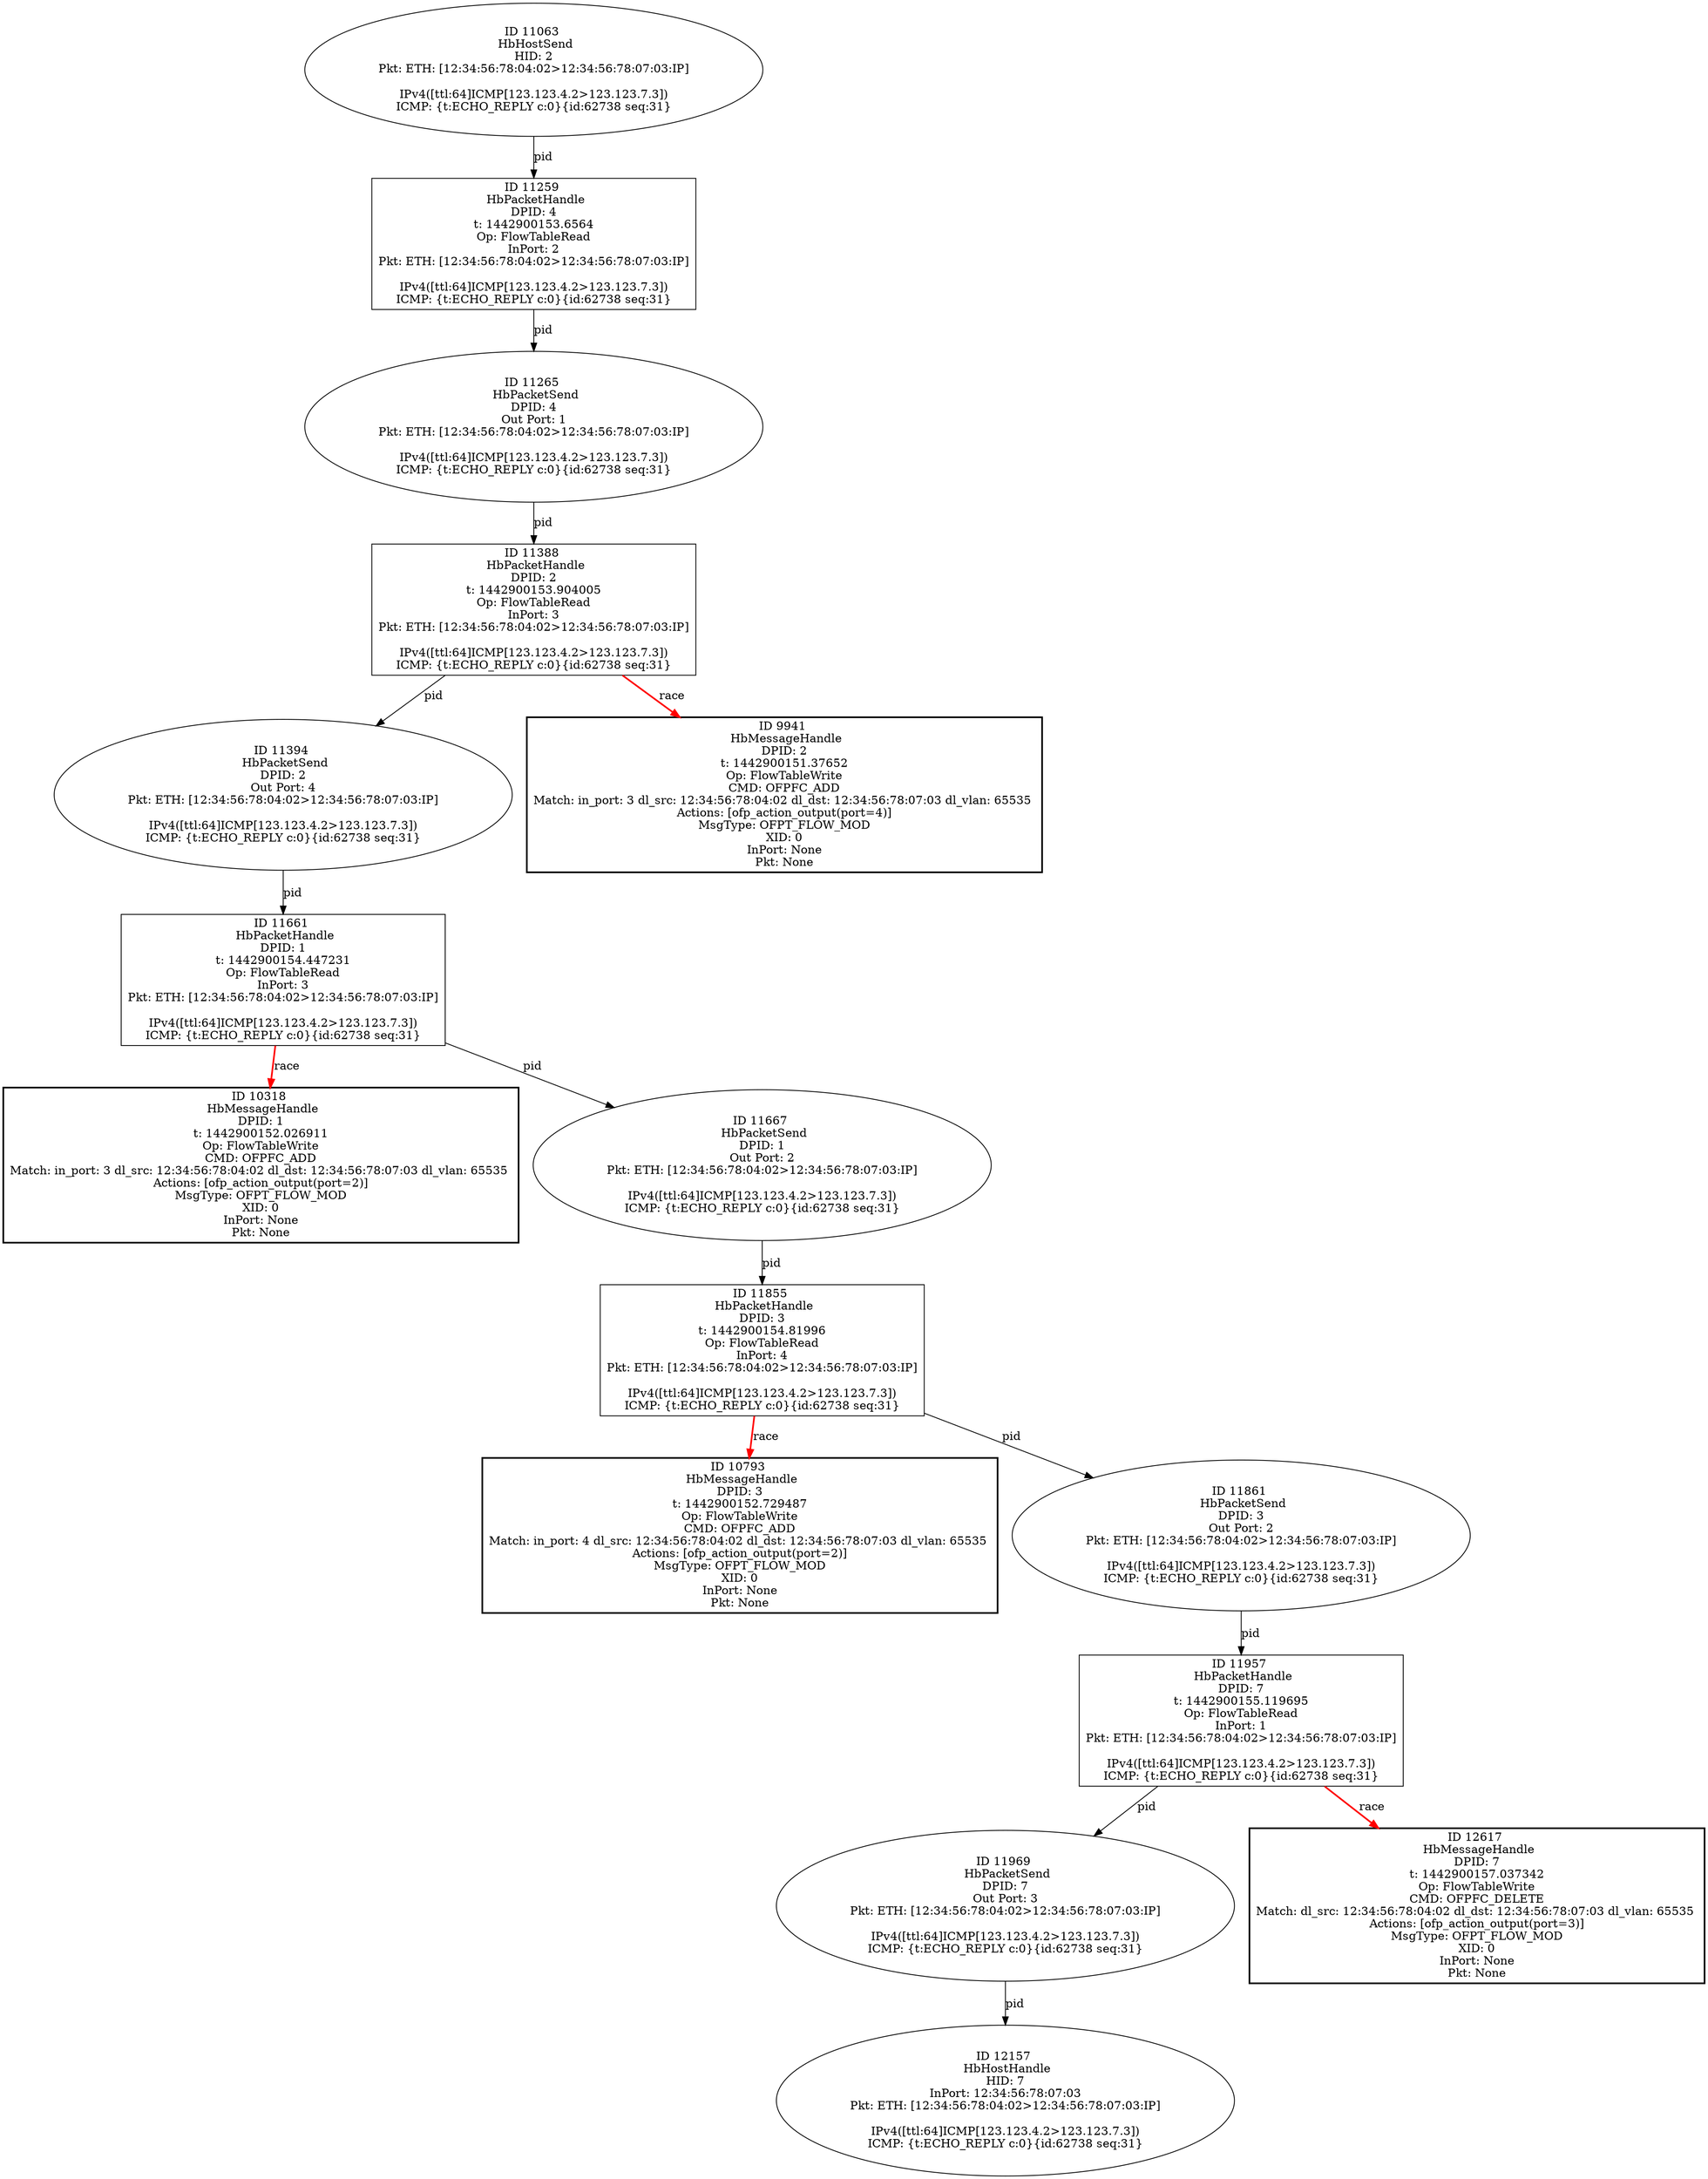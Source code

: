 strict digraph G {
11265 [shape=oval, event=<hb_events.HbPacketSend object at 0x10d6df8d0>, label="ID 11265 
 HbPacketSend
DPID: 4
Out Port: 1
Pkt: ETH: [12:34:56:78:04:02>12:34:56:78:07:03:IP]

IPv4([ttl:64]ICMP[123.123.4.2>123.123.7.3])
ICMP: {t:ECHO_REPLY c:0}{id:62738 seq:31}"];
11394 [shape=oval, event=<hb_events.HbPacketSend object at 0x10d75a310>, label="ID 11394 
 HbPacketSend
DPID: 2
Out Port: 4
Pkt: ETH: [12:34:56:78:04:02>12:34:56:78:07:03:IP]

IPv4([ttl:64]ICMP[123.123.4.2>123.123.7.3])
ICMP: {t:ECHO_REPLY c:0}{id:62738 seq:31}"];
11969 [shape=oval, event=<hb_events.HbPacketSend object at 0x10da48650>, label="ID 11969 
 HbPacketSend
DPID: 7
Out Port: 3
Pkt: ETH: [12:34:56:78:04:02>12:34:56:78:07:03:IP]

IPv4([ttl:64]ICMP[123.123.4.2>123.123.7.3])
ICMP: {t:ECHO_REPLY c:0}{id:62738 seq:31}"];
10793 [shape=box, style=bold, event=<hb_events.HbMessageHandle object at 0x10d4c6fd0>, label="ID 10793 
 HbMessageHandle
DPID: 3
t: 1442900152.729487
Op: FlowTableWrite
CMD: OFPFC_ADD
Match: in_port: 4 dl_src: 12:34:56:78:04:02 dl_dst: 12:34:56:78:07:03 dl_vlan: 65535 
Actions: [ofp_action_output(port=2)]
MsgType: OFPT_FLOW_MOD
XID: 0
InPort: None
Pkt: None"];
11661 [shape=box, event=<hb_events.HbPacketHandle object at 0x10d8b6590>, label="ID 11661 
 HbPacketHandle
DPID: 1
t: 1442900154.447231
Op: FlowTableRead
InPort: 3
Pkt: ETH: [12:34:56:78:04:02>12:34:56:78:07:03:IP]

IPv4([ttl:64]ICMP[123.123.4.2>123.123.7.3])
ICMP: {t:ECHO_REPLY c:0}{id:62738 seq:31}"];
10318 [shape=box, style=bold, event=<hb_events.HbMessageHandle object at 0x10d2dd150>, label="ID 10318 
 HbMessageHandle
DPID: 1
t: 1442900152.026911
Op: FlowTableWrite
CMD: OFPFC_ADD
Match: in_port: 3 dl_src: 12:34:56:78:04:02 dl_dst: 12:34:56:78:07:03 dl_vlan: 65535 
Actions: [ofp_action_output(port=2)]
MsgType: OFPT_FLOW_MOD
XID: 0
InPort: None
Pkt: None"];
11855 [shape=box, event=<hb_events.HbPacketHandle object at 0x10d9b1c10>, label="ID 11855 
 HbPacketHandle
DPID: 3
t: 1442900154.81996
Op: FlowTableRead
InPort: 4
Pkt: ETH: [12:34:56:78:04:02>12:34:56:78:07:03:IP]

IPv4([ttl:64]ICMP[123.123.4.2>123.123.7.3])
ICMP: {t:ECHO_REPLY c:0}{id:62738 seq:31}"];
9941 [shape=box, style=bold, event=<hb_events.HbMessageHandle object at 0x10d1cb0d0>, label="ID 9941 
 HbMessageHandle
DPID: 2
t: 1442900151.37652
Op: FlowTableWrite
CMD: OFPFC_ADD
Match: in_port: 3 dl_src: 12:34:56:78:04:02 dl_dst: 12:34:56:78:07:03 dl_vlan: 65535 
Actions: [ofp_action_output(port=4)]
MsgType: OFPT_FLOW_MOD
XID: 0
InPort: None
Pkt: None"];
11667 [shape=oval, event=<hb_events.HbPacketSend object at 0x10d8b6950>, label="ID 11667 
 HbPacketSend
DPID: 1
Out Port: 2
Pkt: ETH: [12:34:56:78:04:02>12:34:56:78:07:03:IP]

IPv4([ttl:64]ICMP[123.123.4.2>123.123.7.3])
ICMP: {t:ECHO_REPLY c:0}{id:62738 seq:31}"];
11861 [shape=oval, event=<hb_events.HbPacketSend object at 0x10d9b7b90>, label="ID 11861 
 HbPacketSend
DPID: 3
Out Port: 2
Pkt: ETH: [12:34:56:78:04:02>12:34:56:78:07:03:IP]

IPv4([ttl:64]ICMP[123.123.4.2>123.123.7.3])
ICMP: {t:ECHO_REPLY c:0}{id:62738 seq:31}"];
11063 [shape=oval, event=<hb_events.HbHostSend object at 0x10d5d6c10>, label="ID 11063 
 HbHostSend
HID: 2
Pkt: ETH: [12:34:56:78:04:02>12:34:56:78:07:03:IP]

IPv4([ttl:64]ICMP[123.123.4.2>123.123.7.3])
ICMP: {t:ECHO_REPLY c:0}{id:62738 seq:31}"];
11259 [shape=box, event=<hb_events.HbPacketHandle object at 0x10d6f2050>, label="ID 11259 
 HbPacketHandle
DPID: 4
t: 1442900153.6564
Op: FlowTableRead
InPort: 2
Pkt: ETH: [12:34:56:78:04:02>12:34:56:78:07:03:IP]

IPv4([ttl:64]ICMP[123.123.4.2>123.123.7.3])
ICMP: {t:ECHO_REPLY c:0}{id:62738 seq:31}"];
11388 [shape=box, event=<hb_events.HbPacketHandle object at 0x10d719a10>, label="ID 11388 
 HbPacketHandle
DPID: 2
t: 1442900153.904005
Op: FlowTableRead
InPort: 3
Pkt: ETH: [12:34:56:78:04:02>12:34:56:78:07:03:IP]

IPv4([ttl:64]ICMP[123.123.4.2>123.123.7.3])
ICMP: {t:ECHO_REPLY c:0}{id:62738 seq:31}"];
12157 [shape=oval, event=<hb_events.HbHostHandle object at 0x10db56850>, label="ID 12157 
 HbHostHandle
HID: 7
InPort: 12:34:56:78:07:03
Pkt: ETH: [12:34:56:78:04:02>12:34:56:78:07:03:IP]

IPv4([ttl:64]ICMP[123.123.4.2>123.123.7.3])
ICMP: {t:ECHO_REPLY c:0}{id:62738 seq:31}"];
12617 [shape=box, style=bold, event=<hb_events.HbMessageHandle object at 0x10de2b4d0>, label="ID 12617 
 HbMessageHandle
DPID: 7
t: 1442900157.037342
Op: FlowTableWrite
CMD: OFPFC_DELETE
Match: dl_src: 12:34:56:78:04:02 dl_dst: 12:34:56:78:07:03 dl_vlan: 65535 
Actions: [ofp_action_output(port=3)]
MsgType: OFPT_FLOW_MOD
XID: 0
InPort: None
Pkt: None"];
11957 [shape=box, event=<hb_events.HbPacketHandle object at 0x10da48410>, label="ID 11957 
 HbPacketHandle
DPID: 7
t: 1442900155.119695
Op: FlowTableRead
InPort: 1
Pkt: ETH: [12:34:56:78:04:02>12:34:56:78:07:03:IP]

IPv4([ttl:64]ICMP[123.123.4.2>123.123.7.3])
ICMP: {t:ECHO_REPLY c:0}{id:62738 seq:31}"];
11265 -> 11388  [rel=pid, label=pid];
11394 -> 11661  [rel=pid, label=pid];
11969 -> 12157  [rel=pid, label=pid];
11661 -> 11667  [rel=pid, label=pid];
11661 -> 10318  [harmful=True, color=red, style=bold, rel=race, label=race];
11855 -> 10793  [harmful=True, color=red, style=bold, rel=race, label=race];
11855 -> 11861  [rel=pid, label=pid];
11667 -> 11855  [rel=pid, label=pid];
11861 -> 11957  [rel=pid, label=pid];
11063 -> 11259  [rel=pid, label=pid];
11259 -> 11265  [rel=pid, label=pid];
11388 -> 11394  [rel=pid, label=pid];
11388 -> 9941  [harmful=True, color=red, style=bold, rel=race, label=race];
11957 -> 11969  [rel=pid, label=pid];
11957 -> 12617  [harmful=True, color=red, style=bold, rel=race, label=race];
}

